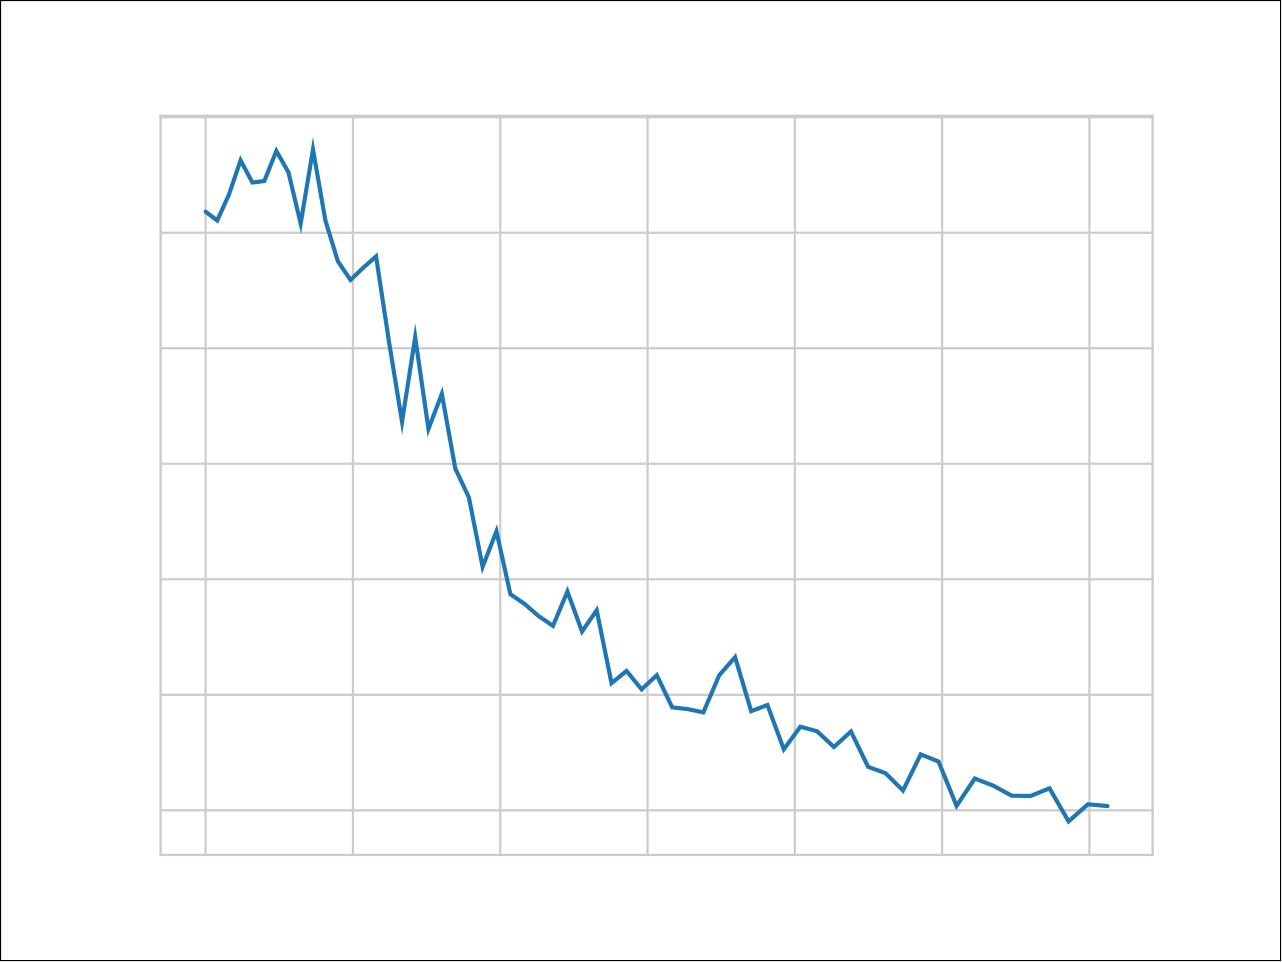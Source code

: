 <?xml version="1.0"?>
<!DOCTYPE ipe SYSTEM "ipe.dtd">
<ipe version="70212" creator="svgtoipe 20191210">
<ipestyle>
<layout paper="460 345" frame="460 345" origin="0 0" crop="no"/>
<opacity name="10%" value="0.10"/>
<opacity name="20%" value="0.20"/>
<opacity name="30%" value="0.30"/>
<opacity name="40%" value="0.40"/>
<opacity name="50%" value="0.50"/>
<opacity name="60%" value="0.60"/>
<opacity name="70%" value="0.70"/>
<opacity name="80%" value="0.80"/>
<opacity name="90%" value="0.90"/>
<pathstyle cap="0" join="0" fillrule="wind"/>
</ipestyle>
<page>
<group matrix="1 0 0 -1 0 345.6">
<group>
<group>
<path>
0 345.6 m
460.8 345.6 l
460.8 0 l
0 0 l
h
</path>
</group>
<group>
<group>
<path>
57.6 307.584 m
414.72 307.584 l
414.72 41.472 l
57.6 41.472 l
h
</path>
</group>
<group>
<group>
<group>
<path stroke="0.8 0.8 0.8" pen="0.8" cap="1">
73.8327 307.584 m
73.8327 41.472 l
</path>
</group>
<group>
<group matrix="0.1 0 0 -0.1 64.1023 321.742">
</group>
</group>
</group>
<group>
<group>
<path stroke="0.8 0.8 0.8" pen="0.8" cap="1">
126.86 307.584 m
126.86 41.472 l
</path>
</group>
<group>
<group matrix="0.1 0 0 -0.1 117.129 321.742">
</group>
</group>
</group>
<group>
<group>
<path stroke="0.8 0.8 0.8" pen="0.8" cap="1">
179.887 307.584 m
179.887 41.472 l
</path>
</group>
<group>
<group matrix="0.1 0 0 -0.1 170.156 321.742">
</group>
</group>
</group>
<group>
<group>
<path stroke="0.8 0.8 0.8" pen="0.8" cap="1">
232.913 307.584 m
232.913 41.472 l
</path>
</group>
<group>
<group matrix="0.1 0 0 -0.1 223.183 321.742">
</group>
</group>
</group>
<group>
<group>
<path stroke="0.8 0.8 0.8" pen="0.8" cap="1">
285.94 307.584 m
285.94 41.472 l
</path>
</group>
<group>
<group matrix="0.1 0 0 -0.1 276.21 321.742">
</group>
</group>
</group>
<group>
<group>
<path stroke="0.8 0.8 0.8" pen="0.8" cap="1">
338.967 307.584 m
338.967 41.472 l
</path>
</group>
<group>
<group matrix="0.1 0 0 -0.1 329.237 321.742">
</group>
</group>
</group>
<group>
<group>
<path stroke="0.8 0.8 0.8" pen="0.8" cap="1">
391.994 307.584 m
391.994 41.472 l
</path>
</group>
<group>
<group matrix="0.1 0 0 -0.1 382.264 321.742">
</group>
</group>
</group>
<group>
<group matrix="0.1 0 0 -0.1 223.26 334.887">
</group>
</group>
</group>
<group>
<group>
<group>
<path stroke="0.8 0.8 0.8" pen="0.8" cap="1">
57.6 291.523 m
414.72 291.523 l
</path>
</group>
<group>
<group matrix="0.1 0 0 -0.1 36.7 295.102">
</group>
</group>
</group>
<group>
<group>
<path stroke="0.8 0.8 0.8" pen="0.8" cap="1">
57.6 249.935 m
414.72 249.935 l
</path>
</group>
<group>
<group matrix="0.1 0 0 -0.1 36.7 253.514">
</group>
</group>
</group>
<group>
<group>
<path stroke="0.8 0.8 0.8" pen="0.8" cap="1">
57.6 208.347 m
414.72 208.347 l
</path>
</group>
<group>
<group matrix="0.1 0 0 -0.1 36.7 211.926">
</group>
</group>
</group>
<group>
<group>
<path stroke="0.8 0.8 0.8" pen="0.8" cap="1">
57.6 166.759 m
414.72 166.759 l
</path>
</group>
<group>
<group matrix="0.1 0 0 -0.1 36.7 170.338">
</group>
</group>
</group>
<group>
<group>
<path stroke="0.8 0.8 0.8" pen="0.8" cap="1">
57.6 125.171 m
414.72 125.171 l
</path>
</group>
<group>
<group matrix="0.1 0 0 -0.1 36.7 128.75">
</group>
</group>
</group>
<group>
<group>
<path stroke="0.8 0.8 0.8" pen="0.8" cap="1">
57.6 83.5836 m
414.72 83.5836 l
</path>
</group>
<group>
<group matrix="0.1 0 0 -0.1 36.7 87.1625">
</group>
</group>
</group>
<group>
<group>
<path stroke="0.8 0.8 0.8" pen="0.8" cap="1">
57.6 41.9957 m
414.72 41.9957 l
</path>
</group>
<group>
<group matrix="0.1 0 0 -0.1 36.7 45.5746">
</group>
</group>
</group>
<group>
<group matrix="6.12323e-18 -0.1 -0.1 -6.12323e-18 30.7125 199.541">
</group>
</group>
</group>
<group>
<path stroke="0.121569 0.466667 0.705882" pen="1.5" cap="1">
73.8327 76.0173 m
77.9917 79.1859 l
82.1834 69.959 l
86.4083 57.5227 l
90.6667 65.5088 l
94.959 64.9503 l
99.2856 54.1534 l
103.647 61.8542 l
108.044 80.2873 l
112.476 53.568 l
116.944 79.1903 l
121.449 93.9074 l
125.99 100.568 l
130.569 96.1763 l
135.186 92.0985 l
139.841 122.876 l
144.535 151.631 l
149.268 121.182 l
154.041 154.216 l
158.855 141.621 l
163.709 168.453 l
168.604 178.911 l
173.541 203.847 l
178.521 191.071 l
183.544 213.708 l
188.61 217.201 l
193.72 221.599 l
198.874 225.109 l
204.074 212.749 l
209.32 227.145 l
214.612 219.501 l
219.951 245.746 l
225.338 241.342 l
230.773 247.968 l
236.257 242.873 l
241.791 254.453 l
247.375 255.069 l
253.01 256.249 l
258.697 242.93 l
264.436 236.366 l
270.229 255.831 l
276.075 253.601 l
281.976 269.553 l
287.932 261.413 l
293.944 263.056 l
300.014 268.705 l
306.141 263.144 l
312.327 275.869 l
318.572 278.14 l
324.878 284.394 l
331.245 271.386 l
337.674 273.947 l
344.166 289.912 l
350.722 280.08 l
357.343 282.622 l
364.03 286.257 l
370.783 286.356 l
377.605 283.593 l
384.495 295.488 l
391.456 289.351 l
398.487 289.981 l
</path>
</group>
<group>
<path stroke="0.8 0.8 0.8" pen="0.8" cap="2" join="0">
57.6 307.584 m
57.6 41.472 l
</path>
</group>
<group>
<path stroke="0.8 0.8 0.8" pen="0.8" cap="2" join="0">
414.72 307.584 m
414.72 41.472 l
</path>
</group>
<group>
<path stroke="0.8 0.8 0.8" pen="0.8" cap="2" join="0">
57.6 307.584 m
414.72 307.584 l
</path>
</group>
<group>
<path stroke="0.8 0.8 0.8" pen="0.8" cap="2" join="0">
57.6 41.472 m
414.72 41.472 l
</path>
</group>
<group>
<group matrix="0.12 0 0 -0.12 94.26 35.472">
</group>
</group>
</group>
</group>
</group>
</page>
</ipe>
